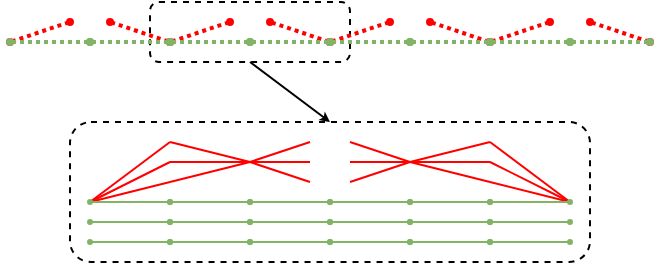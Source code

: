 <mxfile><diagram id="fBjVBRuWRE0yuiJxJrvg" name="Page-1"><mxGraphModel dx="686" dy="549" grid="1" gridSize="10" guides="1" tooltips="1" connect="1" arrows="1" fold="1" page="1" pageScale="1" pageWidth="1100" pageHeight="850" math="0" shadow="0"><root><mxCell id="0"/><mxCell id="1" parent="0"/><mxCell id="111" value="" style="rounded=1;whiteSpace=wrap;html=1;fillColor=none;dashed=1;" parent="1" vertex="1"><mxGeometry x="230" y="350" width="260" height="70" as="geometry"/></mxCell><mxCell id="112" style="edgeStyle=none;html=1;exitX=0.5;exitY=1;exitDx=0;exitDy=0;entryX=0.5;entryY=0;entryDx=0;entryDy=0;startSize=2;endSize=2;strokeWidth=1;" parent="1" source="108" target="111" edge="1"><mxGeometry relative="1" as="geometry"/></mxCell><mxCell id="108" value="" style="rounded=1;whiteSpace=wrap;html=1;fillColor=none;dashed=1;" parent="1" vertex="1"><mxGeometry x="270" y="290" width="100" height="30" as="geometry"/></mxCell><mxCell id="56" value="" style="endArrow=oval;html=1;strokeWidth=2;fillColor=#f8cecc;strokeColor=#FF0000;startArrow=oval;startFill=1;endFill=1;startSize=2;endSize=2;dashed=1;dashPattern=1 1;" parent="1" edge="1"><mxGeometry width="50" height="50" relative="1" as="geometry"><mxPoint x="200" y="310" as="sourcePoint"/><mxPoint x="230" y="300" as="targetPoint"/></mxGeometry></mxCell><mxCell id="57" value="" style="endArrow=oval;html=1;strokeWidth=2;fillColor=#f8cecc;strokeColor=#FF0000;startArrow=oval;startFill=1;endFill=1;startSize=2;endSize=2;dashed=1;dashPattern=1 1;" parent="1" edge="1"><mxGeometry width="50" height="50" relative="1" as="geometry"><mxPoint x="490" y="300" as="sourcePoint"/><mxPoint x="520" y="310" as="targetPoint"/></mxGeometry></mxCell><mxCell id="58" value="" style="endArrow=oval;html=1;strokeWidth=2;fillColor=#f8cecc;strokeColor=#FF0000;startArrow=oval;startFill=1;endFill=1;startSize=2;endSize=2;dashed=1;dashPattern=1 1;" parent="1" edge="1"><mxGeometry width="50" height="50" relative="1" as="geometry"><mxPoint x="330" y="300" as="sourcePoint"/><mxPoint x="360" y="310" as="targetPoint"/></mxGeometry></mxCell><mxCell id="59" value="" style="endArrow=oval;html=1;strokeWidth=2;fillColor=#f8cecc;strokeColor=#FF0000;startArrow=oval;startFill=1;endFill=1;startSize=2;endSize=2;dashed=1;dashPattern=1 1;" parent="1" edge="1"><mxGeometry width="50" height="50" relative="1" as="geometry"><mxPoint x="360" y="310" as="sourcePoint"/><mxPoint x="390" y="300" as="targetPoint"/></mxGeometry></mxCell><mxCell id="60" value="" style="endArrow=oval;html=1;strokeWidth=2;fillColor=#f8cecc;strokeColor=#FF0000;startArrow=oval;startFill=1;endFill=1;startSize=2;endSize=2;dashed=1;dashPattern=1 1;" parent="1" edge="1"><mxGeometry width="50" height="50" relative="1" as="geometry"><mxPoint x="410" y="300" as="sourcePoint"/><mxPoint x="440" y="310" as="targetPoint"/></mxGeometry></mxCell><mxCell id="61" value="" style="endArrow=oval;html=1;strokeWidth=2;fillColor=#f8cecc;strokeColor=#FF0000;startArrow=oval;startFill=1;endFill=1;startSize=2;endSize=2;dashed=1;dashPattern=1 1;" parent="1" edge="1"><mxGeometry width="50" height="50" relative="1" as="geometry"><mxPoint x="440" y="310" as="sourcePoint"/><mxPoint x="470" y="300" as="targetPoint"/></mxGeometry></mxCell><mxCell id="62" value="" style="endArrow=oval;html=1;strokeWidth=2;fillColor=#f8cecc;strokeColor=#FF0000;startArrow=oval;startFill=1;endFill=1;startSize=2;endSize=2;dashed=1;dashPattern=1 1;" parent="1" edge="1"><mxGeometry width="50" height="50" relative="1" as="geometry"><mxPoint x="280" y="310" as="sourcePoint"/><mxPoint x="250" y="300" as="targetPoint"/></mxGeometry></mxCell><mxCell id="63" value="" style="endArrow=oval;html=1;strokeWidth=2;fillColor=#f8cecc;strokeColor=#FF0000;startArrow=oval;startFill=1;endFill=1;startSize=2;endSize=2;dashed=1;dashPattern=1 1;" parent="1" edge="1"><mxGeometry width="50" height="50" relative="1" as="geometry"><mxPoint x="280" y="310" as="sourcePoint"/><mxPoint x="310" y="300" as="targetPoint"/></mxGeometry></mxCell><mxCell id="64" value="" style="endArrow=oval;html=1;fillColor=#d5e8d4;strokeColor=#82b366;strokeWidth=2;startArrow=oval;startFill=1;endFill=1;startSize=2;endSize=2;dashed=1;dashPattern=1 1;" parent="1" edge="1"><mxGeometry width="50" height="50" relative="1" as="geometry"><mxPoint x="240" y="310" as="sourcePoint"/><mxPoint x="280" y="310" as="targetPoint"/></mxGeometry></mxCell><mxCell id="65" value="" style="endArrow=oval;html=1;fillColor=#d5e8d4;strokeColor=#82b366;strokeWidth=2;startArrow=oval;startFill=1;endFill=1;startSize=2;endSize=2;dashed=1;dashPattern=1 1;" parent="1" edge="1"><mxGeometry width="50" height="50" relative="1" as="geometry"><mxPoint x="280" y="310" as="sourcePoint"/><mxPoint x="320" y="310" as="targetPoint"/></mxGeometry></mxCell><mxCell id="66" value="" style="endArrow=oval;html=1;fillColor=#d5e8d4;strokeColor=#82b366;strokeWidth=2;startArrow=oval;startFill=1;endFill=1;startSize=2;endSize=2;dashed=1;dashPattern=1 1;" parent="1" edge="1"><mxGeometry width="50" height="50" relative="1" as="geometry"><mxPoint x="320" y="310" as="sourcePoint"/><mxPoint x="360" y="310" as="targetPoint"/></mxGeometry></mxCell><mxCell id="67" value="" style="endArrow=oval;html=1;fillColor=#d5e8d4;strokeColor=#82b366;strokeWidth=2;startArrow=oval;startFill=1;endFill=1;startSize=2;endSize=2;dashed=1;dashPattern=1 1;" parent="1" edge="1"><mxGeometry width="50" height="50" relative="1" as="geometry"><mxPoint x="360" y="310" as="sourcePoint"/><mxPoint x="400" y="310" as="targetPoint"/></mxGeometry></mxCell><mxCell id="68" value="" style="endArrow=oval;html=1;fillColor=#d5e8d4;strokeColor=#82b366;strokeWidth=2;startArrow=oval;startFill=1;endFill=1;startSize=2;endSize=2;dashed=1;dashPattern=1 1;" parent="1" edge="1"><mxGeometry width="50" height="50" relative="1" as="geometry"><mxPoint x="400" y="310" as="sourcePoint"/><mxPoint x="440" y="310" as="targetPoint"/></mxGeometry></mxCell><mxCell id="69" value="" style="endArrow=oval;html=1;fillColor=#d5e8d4;strokeColor=#82b366;strokeWidth=2;startArrow=oval;startFill=1;endFill=1;startSize=2;endSize=2;dashed=1;dashPattern=1 1;" parent="1" edge="1"><mxGeometry width="50" height="50" relative="1" as="geometry"><mxPoint x="440" y="310" as="sourcePoint"/><mxPoint x="480" y="310" as="targetPoint"/></mxGeometry></mxCell><mxCell id="70" value="" style="endArrow=oval;html=1;fillColor=#d5e8d4;strokeColor=#82b366;strokeWidth=2;startArrow=oval;startFill=1;endFill=1;endSize=2;startSize=2;dashed=1;dashPattern=1 1;" parent="1" edge="1"><mxGeometry width="50" height="50" relative="1" as="geometry"><mxPoint x="480" y="310" as="sourcePoint"/><mxPoint x="520" y="310" as="targetPoint"/></mxGeometry></mxCell><mxCell id="71" value="" style="endArrow=oval;html=1;fillColor=#d5e8d4;strokeColor=#82b366;strokeWidth=2;startArrow=oval;startFill=1;endFill=1;endSize=2;startSize=2;dashed=1;dashPattern=1 1;" parent="1" edge="1"><mxGeometry width="50" height="50" relative="1" as="geometry"><mxPoint x="200" y="310" as="sourcePoint"/><mxPoint x="240" y="310" as="targetPoint"/></mxGeometry></mxCell><mxCell id="72" value="" style="endArrow=none;html=1;strokeWidth=1;fillColor=#f8cecc;strokeColor=#FF0000;" parent="1" edge="1"><mxGeometry width="50" height="50" relative="1" as="geometry"><mxPoint x="440" y="370" as="sourcePoint"/><mxPoint x="480" y="390" as="targetPoint"/></mxGeometry></mxCell><mxCell id="73" value="" style="endArrow=none;html=1;strokeWidth=1;fillColor=#f8cecc;strokeColor=#FF0000;" parent="1" edge="1"><mxGeometry width="50" height="50" relative="1" as="geometry"><mxPoint x="480" y="390" as="sourcePoint"/><mxPoint x="440" y="360" as="targetPoint"/></mxGeometry></mxCell><mxCell id="74" value="" style="endArrow=none;html=1;strokeWidth=1;fillColor=#f8cecc;strokeColor=#FF0000;" parent="1" edge="1"><mxGeometry width="50" height="50" relative="1" as="geometry"><mxPoint x="440" y="380" as="sourcePoint"/><mxPoint x="480" y="390" as="targetPoint"/></mxGeometry></mxCell><mxCell id="75" value="" style="endArrow=none;html=1;strokeWidth=1;fillColor=#f8cecc;strokeColor=#FF0000;" parent="1" edge="1"><mxGeometry width="50" height="50" relative="1" as="geometry"><mxPoint x="240" y="390" as="sourcePoint"/><mxPoint x="280" y="360" as="targetPoint"/></mxGeometry></mxCell><mxCell id="76" value="" style="endArrow=none;html=1;strokeWidth=1;fillColor=#f8cecc;strokeColor=#FF0000;" parent="1" edge="1"><mxGeometry width="50" height="50" relative="1" as="geometry"><mxPoint x="240" y="390" as="sourcePoint"/><mxPoint x="280" y="370" as="targetPoint"/></mxGeometry></mxCell><mxCell id="77" value="" style="endArrow=none;html=1;strokeWidth=1;fillColor=#f8cecc;strokeColor=#FF0000;" parent="1" edge="1"><mxGeometry width="50" height="50" relative="1" as="geometry"><mxPoint x="240" y="390" as="sourcePoint"/><mxPoint x="280" y="380" as="targetPoint"/></mxGeometry></mxCell><mxCell id="78" value="" style="endArrow=oval;html=1;fillColor=#d5e8d4;strokeColor=#82b366;strokeWidth=1;startArrow=oval;startFill=1;endFill=1;endSize=2;startSize=2;" parent="1" edge="1"><mxGeometry width="50" height="50" relative="1" as="geometry"><mxPoint x="240" y="390" as="sourcePoint"/><mxPoint x="280" y="390" as="targetPoint"/></mxGeometry></mxCell><mxCell id="79" value="" style="endArrow=oval;html=1;fillColor=#d5e8d4;strokeColor=#82b366;strokeWidth=1;startArrow=oval;startFill=1;endFill=1;endSize=2;startSize=2;" parent="1" edge="1"><mxGeometry width="50" height="50" relative="1" as="geometry"><mxPoint x="280" y="390" as="sourcePoint"/><mxPoint x="320" y="390" as="targetPoint"/></mxGeometry></mxCell><mxCell id="80" value="" style="endArrow=oval;html=1;fillColor=#d5e8d4;strokeColor=#82b366;strokeWidth=1;startArrow=oval;startFill=1;endFill=1;endSize=2;startSize=2;" parent="1" edge="1"><mxGeometry width="50" height="50" relative="1" as="geometry"><mxPoint x="320" y="390" as="sourcePoint"/><mxPoint x="360" y="390" as="targetPoint"/></mxGeometry></mxCell><mxCell id="81" value="" style="endArrow=none;html=1;strokeWidth=1;fillColor=#f8cecc;strokeColor=#FF0000;" parent="1" edge="1"><mxGeometry width="50" height="50" relative="1" as="geometry"><mxPoint x="280" y="370" as="sourcePoint"/><mxPoint x="320" y="370" as="targetPoint"/></mxGeometry></mxCell><mxCell id="82" value="" style="endArrow=none;html=1;strokeWidth=1;fillColor=#f8cecc;strokeColor=#FF0000;" parent="1" edge="1"><mxGeometry width="50" height="50" relative="1" as="geometry"><mxPoint x="280" y="380" as="sourcePoint"/><mxPoint x="320" y="370" as="targetPoint"/></mxGeometry></mxCell><mxCell id="83" value="" style="endArrow=none;html=1;strokeWidth=1;fillColor=#f8cecc;strokeColor=#FF0000;" parent="1" edge="1"><mxGeometry width="50" height="50" relative="1" as="geometry"><mxPoint x="280" y="360" as="sourcePoint"/><mxPoint x="320" y="370" as="targetPoint"/></mxGeometry></mxCell><mxCell id="84" value="" style="endArrow=none;html=1;strokeWidth=1;fillColor=#f8cecc;strokeColor=#FF0000;" parent="1" edge="1"><mxGeometry width="50" height="50" relative="1" as="geometry"><mxPoint x="320" y="370" as="sourcePoint"/><mxPoint x="350" y="370" as="targetPoint"/></mxGeometry></mxCell><mxCell id="85" value="" style="endArrow=none;html=1;strokeWidth=1;fillColor=#f8cecc;strokeColor=#FF0000;" parent="1" edge="1"><mxGeometry width="50" height="50" relative="1" as="geometry"><mxPoint x="320" y="370" as="sourcePoint"/><mxPoint x="350" y="360" as="targetPoint"/></mxGeometry></mxCell><mxCell id="86" value="" style="endArrow=none;html=1;strokeWidth=1;fillColor=#f8cecc;strokeColor=#FF0000;" parent="1" edge="1"><mxGeometry width="50" height="50" relative="1" as="geometry"><mxPoint x="320" y="370" as="sourcePoint"/><mxPoint x="350" y="380" as="targetPoint"/></mxGeometry></mxCell><mxCell id="87" value="" style="endArrow=oval;html=1;fillColor=#d5e8d4;strokeColor=#82b366;strokeWidth=1;startArrow=oval;startFill=1;endFill=1;endSize=2;startSize=2;" parent="1" edge="1"><mxGeometry width="50" height="50" relative="1" as="geometry"><mxPoint x="360" y="390" as="sourcePoint"/><mxPoint x="400" y="390" as="targetPoint"/></mxGeometry></mxCell><mxCell id="88" value="" style="endArrow=oval;html=1;fillColor=#d5e8d4;strokeColor=#82b366;strokeWidth=1;startArrow=oval;startFill=1;endFill=1;endSize=2;startSize=2;" parent="1" edge="1"><mxGeometry width="50" height="50" relative="1" as="geometry"><mxPoint x="400" y="390" as="sourcePoint"/><mxPoint x="440" y="390" as="targetPoint"/></mxGeometry></mxCell><mxCell id="89" value="" style="endArrow=oval;html=1;fillColor=#d5e8d4;strokeColor=#82b366;strokeWidth=1;startArrow=oval;startFill=1;endFill=1;endSize=2;startSize=2;" parent="1" edge="1"><mxGeometry width="50" height="50" relative="1" as="geometry"><mxPoint x="440" y="390" as="sourcePoint"/><mxPoint x="480" y="390" as="targetPoint"/></mxGeometry></mxCell><mxCell id="90" value="" style="endArrow=oval;html=1;fillColor=#d5e8d4;strokeColor=#82b366;strokeWidth=1;startArrow=oval;startFill=1;endFill=1;endSize=2;startSize=2;" parent="1" edge="1"><mxGeometry width="50" height="50" relative="1" as="geometry"><mxPoint x="240" y="400" as="sourcePoint"/><mxPoint x="280" y="400" as="targetPoint"/></mxGeometry></mxCell><mxCell id="91" value="" style="endArrow=oval;html=1;fillColor=#d5e8d4;strokeColor=#82b366;strokeWidth=1;startArrow=oval;startFill=1;endFill=1;endSize=2;startSize=2;" parent="1" edge="1"><mxGeometry width="50" height="50" relative="1" as="geometry"><mxPoint x="280" y="400" as="sourcePoint"/><mxPoint x="320" y="400" as="targetPoint"/></mxGeometry></mxCell><mxCell id="92" value="" style="endArrow=oval;html=1;fillColor=#d5e8d4;strokeColor=#82b366;strokeWidth=1;startArrow=oval;startFill=1;endFill=1;endSize=2;startSize=2;" parent="1" edge="1"><mxGeometry width="50" height="50" relative="1" as="geometry"><mxPoint x="320" y="400" as="sourcePoint"/><mxPoint x="360" y="400" as="targetPoint"/></mxGeometry></mxCell><mxCell id="93" value="" style="endArrow=oval;html=1;fillColor=#d5e8d4;strokeColor=#82b366;strokeWidth=1;startArrow=oval;startFill=1;endFill=1;endSize=2;startSize=2;" parent="1" edge="1"><mxGeometry width="50" height="50" relative="1" as="geometry"><mxPoint x="360" y="400" as="sourcePoint"/><mxPoint x="400" y="400" as="targetPoint"/></mxGeometry></mxCell><mxCell id="94" value="" style="endArrow=oval;html=1;fillColor=#d5e8d4;strokeColor=#82b366;strokeWidth=1;startArrow=oval;startFill=1;endFill=1;endSize=2;startSize=2;" parent="1" edge="1"><mxGeometry width="50" height="50" relative="1" as="geometry"><mxPoint x="400" y="400" as="sourcePoint"/><mxPoint x="440" y="400" as="targetPoint"/></mxGeometry></mxCell><mxCell id="95" value="" style="endArrow=oval;html=1;fillColor=#d5e8d4;strokeColor=#82b366;strokeWidth=1;startArrow=oval;startFill=1;endFill=1;endSize=2;startSize=2;" parent="1" edge="1"><mxGeometry width="50" height="50" relative="1" as="geometry"><mxPoint x="440" y="400" as="sourcePoint"/><mxPoint x="480" y="400" as="targetPoint"/></mxGeometry></mxCell><mxCell id="96" value="" style="endArrow=oval;html=1;fillColor=#d5e8d4;strokeColor=#82b366;strokeWidth=1;startArrow=oval;startFill=1;endFill=1;endSize=2;startSize=2;" parent="1" edge="1"><mxGeometry width="50" height="50" relative="1" as="geometry"><mxPoint x="240" y="410" as="sourcePoint"/><mxPoint x="280" y="410" as="targetPoint"/></mxGeometry></mxCell><mxCell id="97" value="" style="endArrow=oval;html=1;fillColor=#d5e8d4;strokeColor=#82b366;strokeWidth=1;startArrow=oval;startFill=1;endFill=1;endSize=2;startSize=2;" parent="1" edge="1"><mxGeometry width="50" height="50" relative="1" as="geometry"><mxPoint x="280" y="410" as="sourcePoint"/><mxPoint x="320" y="410" as="targetPoint"/></mxGeometry></mxCell><mxCell id="98" value="" style="endArrow=oval;html=1;fillColor=#d5e8d4;strokeColor=#82b366;strokeWidth=1;startArrow=oval;startFill=1;endFill=1;endSize=2;startSize=2;" parent="1" edge="1"><mxGeometry width="50" height="50" relative="1" as="geometry"><mxPoint x="320" y="410" as="sourcePoint"/><mxPoint x="360" y="410" as="targetPoint"/></mxGeometry></mxCell><mxCell id="99" value="" style="endArrow=oval;html=1;fillColor=#d5e8d4;strokeColor=#82b366;strokeWidth=1;startArrow=oval;startFill=1;endFill=1;endSize=2;startSize=2;" parent="1" edge="1"><mxGeometry width="50" height="50" relative="1" as="geometry"><mxPoint x="360" y="410" as="sourcePoint"/><mxPoint x="400" y="410" as="targetPoint"/></mxGeometry></mxCell><mxCell id="100" value="" style="endArrow=oval;html=1;fillColor=#d5e8d4;strokeColor=#82b366;strokeWidth=1;startArrow=oval;startFill=1;endFill=1;endSize=2;startSize=2;" parent="1" edge="1"><mxGeometry width="50" height="50" relative="1" as="geometry"><mxPoint x="400" y="410" as="sourcePoint"/><mxPoint x="440" y="410" as="targetPoint"/></mxGeometry></mxCell><mxCell id="101" value="" style="endArrow=oval;html=1;fillColor=#d5e8d4;strokeColor=#82b366;strokeWidth=1;startArrow=oval;startFill=1;endFill=1;endSize=2;startSize=2;" parent="1" edge="1"><mxGeometry width="50" height="50" relative="1" as="geometry"><mxPoint x="440" y="410" as="sourcePoint"/><mxPoint x="480" y="410" as="targetPoint"/></mxGeometry></mxCell><mxCell id="102" value="" style="endArrow=none;html=1;strokeWidth=1;fillColor=#f8cecc;strokeColor=#FF0000;" parent="1" edge="1"><mxGeometry width="50" height="50" relative="1" as="geometry"><mxPoint x="370" y="370" as="sourcePoint"/><mxPoint x="400" y="370" as="targetPoint"/></mxGeometry></mxCell><mxCell id="103" value="" style="endArrow=none;html=1;strokeWidth=1;fillColor=#f8cecc;strokeColor=#FF0000;" parent="1" edge="1"><mxGeometry width="50" height="50" relative="1" as="geometry"><mxPoint x="370" y="380" as="sourcePoint"/><mxPoint x="400" y="370" as="targetPoint"/></mxGeometry></mxCell><mxCell id="104" value="" style="endArrow=none;html=1;strokeWidth=1;fillColor=#f8cecc;strokeColor=#FF0000;" parent="1" edge="1"><mxGeometry width="50" height="50" relative="1" as="geometry"><mxPoint x="370" y="360" as="sourcePoint"/><mxPoint x="400" y="370" as="targetPoint"/></mxGeometry></mxCell><mxCell id="105" value="" style="endArrow=none;html=1;strokeWidth=1;fillColor=#f8cecc;strokeColor=#FF0000;" parent="1" edge="1"><mxGeometry width="50" height="50" relative="1" as="geometry"><mxPoint x="400" y="370" as="sourcePoint"/><mxPoint x="440" y="370" as="targetPoint"/></mxGeometry></mxCell><mxCell id="106" value="" style="endArrow=none;html=1;strokeWidth=1;fillColor=#f8cecc;strokeColor=#FF0000;" parent="1" edge="1"><mxGeometry width="50" height="50" relative="1" as="geometry"><mxPoint x="400" y="370" as="sourcePoint"/><mxPoint x="440" y="360" as="targetPoint"/></mxGeometry></mxCell><mxCell id="107" value="" style="endArrow=none;html=1;strokeWidth=1;fillColor=#f8cecc;strokeColor=#FF0000;" parent="1" edge="1"><mxGeometry width="50" height="50" relative="1" as="geometry"><mxPoint x="400" y="370" as="sourcePoint"/><mxPoint x="440" y="380" as="targetPoint"/></mxGeometry></mxCell></root></mxGraphModel></diagram></mxfile>